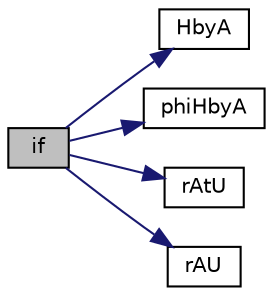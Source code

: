 digraph "if"
{
 // LATEX_PDF_SIZE
  edge [fontname="Helvetica",fontsize="10",labelfontname="Helvetica",labelfontsize="10"];
  node [fontname="Helvetica",fontsize="10",shape=record];
  rankdir="LR";
  Node1 [label="if",height=0.2,width=0.4,color="black", fillcolor="grey75", style="filled", fontcolor="black",tooltip=" "];
  Node1 -> Node2 [color="midnightblue",fontsize="10",style="solid",fontname="Helvetica"];
  Node2 [label="HbyA",height=0.2,width=0.4,color="black", fillcolor="white", style="filled",URL="$pEqn_8H.html#a748dcc48c958062d58a54c8687c51b88",tooltip=" "];
  Node1 -> Node3 [color="midnightblue",fontsize="10",style="solid",fontname="Helvetica"];
  Node3 [label="phiHbyA",height=0.2,width=0.4,color="black", fillcolor="white", style="filled",URL="$pEqn_8H.html#aa8a75b752b2c5a0842b47b83cef7b281",tooltip=" "];
  Node1 -> Node4 [color="midnightblue",fontsize="10",style="solid",fontname="Helvetica"];
  Node4 [label="rAtU",height=0.2,width=0.4,color="black", fillcolor="white", style="filled",URL="$pEqn_8H.html#afe01da774d03b179d1e22adc75a3c2fe",tooltip=" "];
  Node1 -> Node5 [color="midnightblue",fontsize="10",style="solid",fontname="Helvetica"];
  Node5 [label="rAU",height=0.2,width=0.4,color="black", fillcolor="white", style="filled",URL="$pEqn_8H.html#a4ae3ff6f0732a8a206a641d7ff2d9f7d",tooltip=" "];
}
